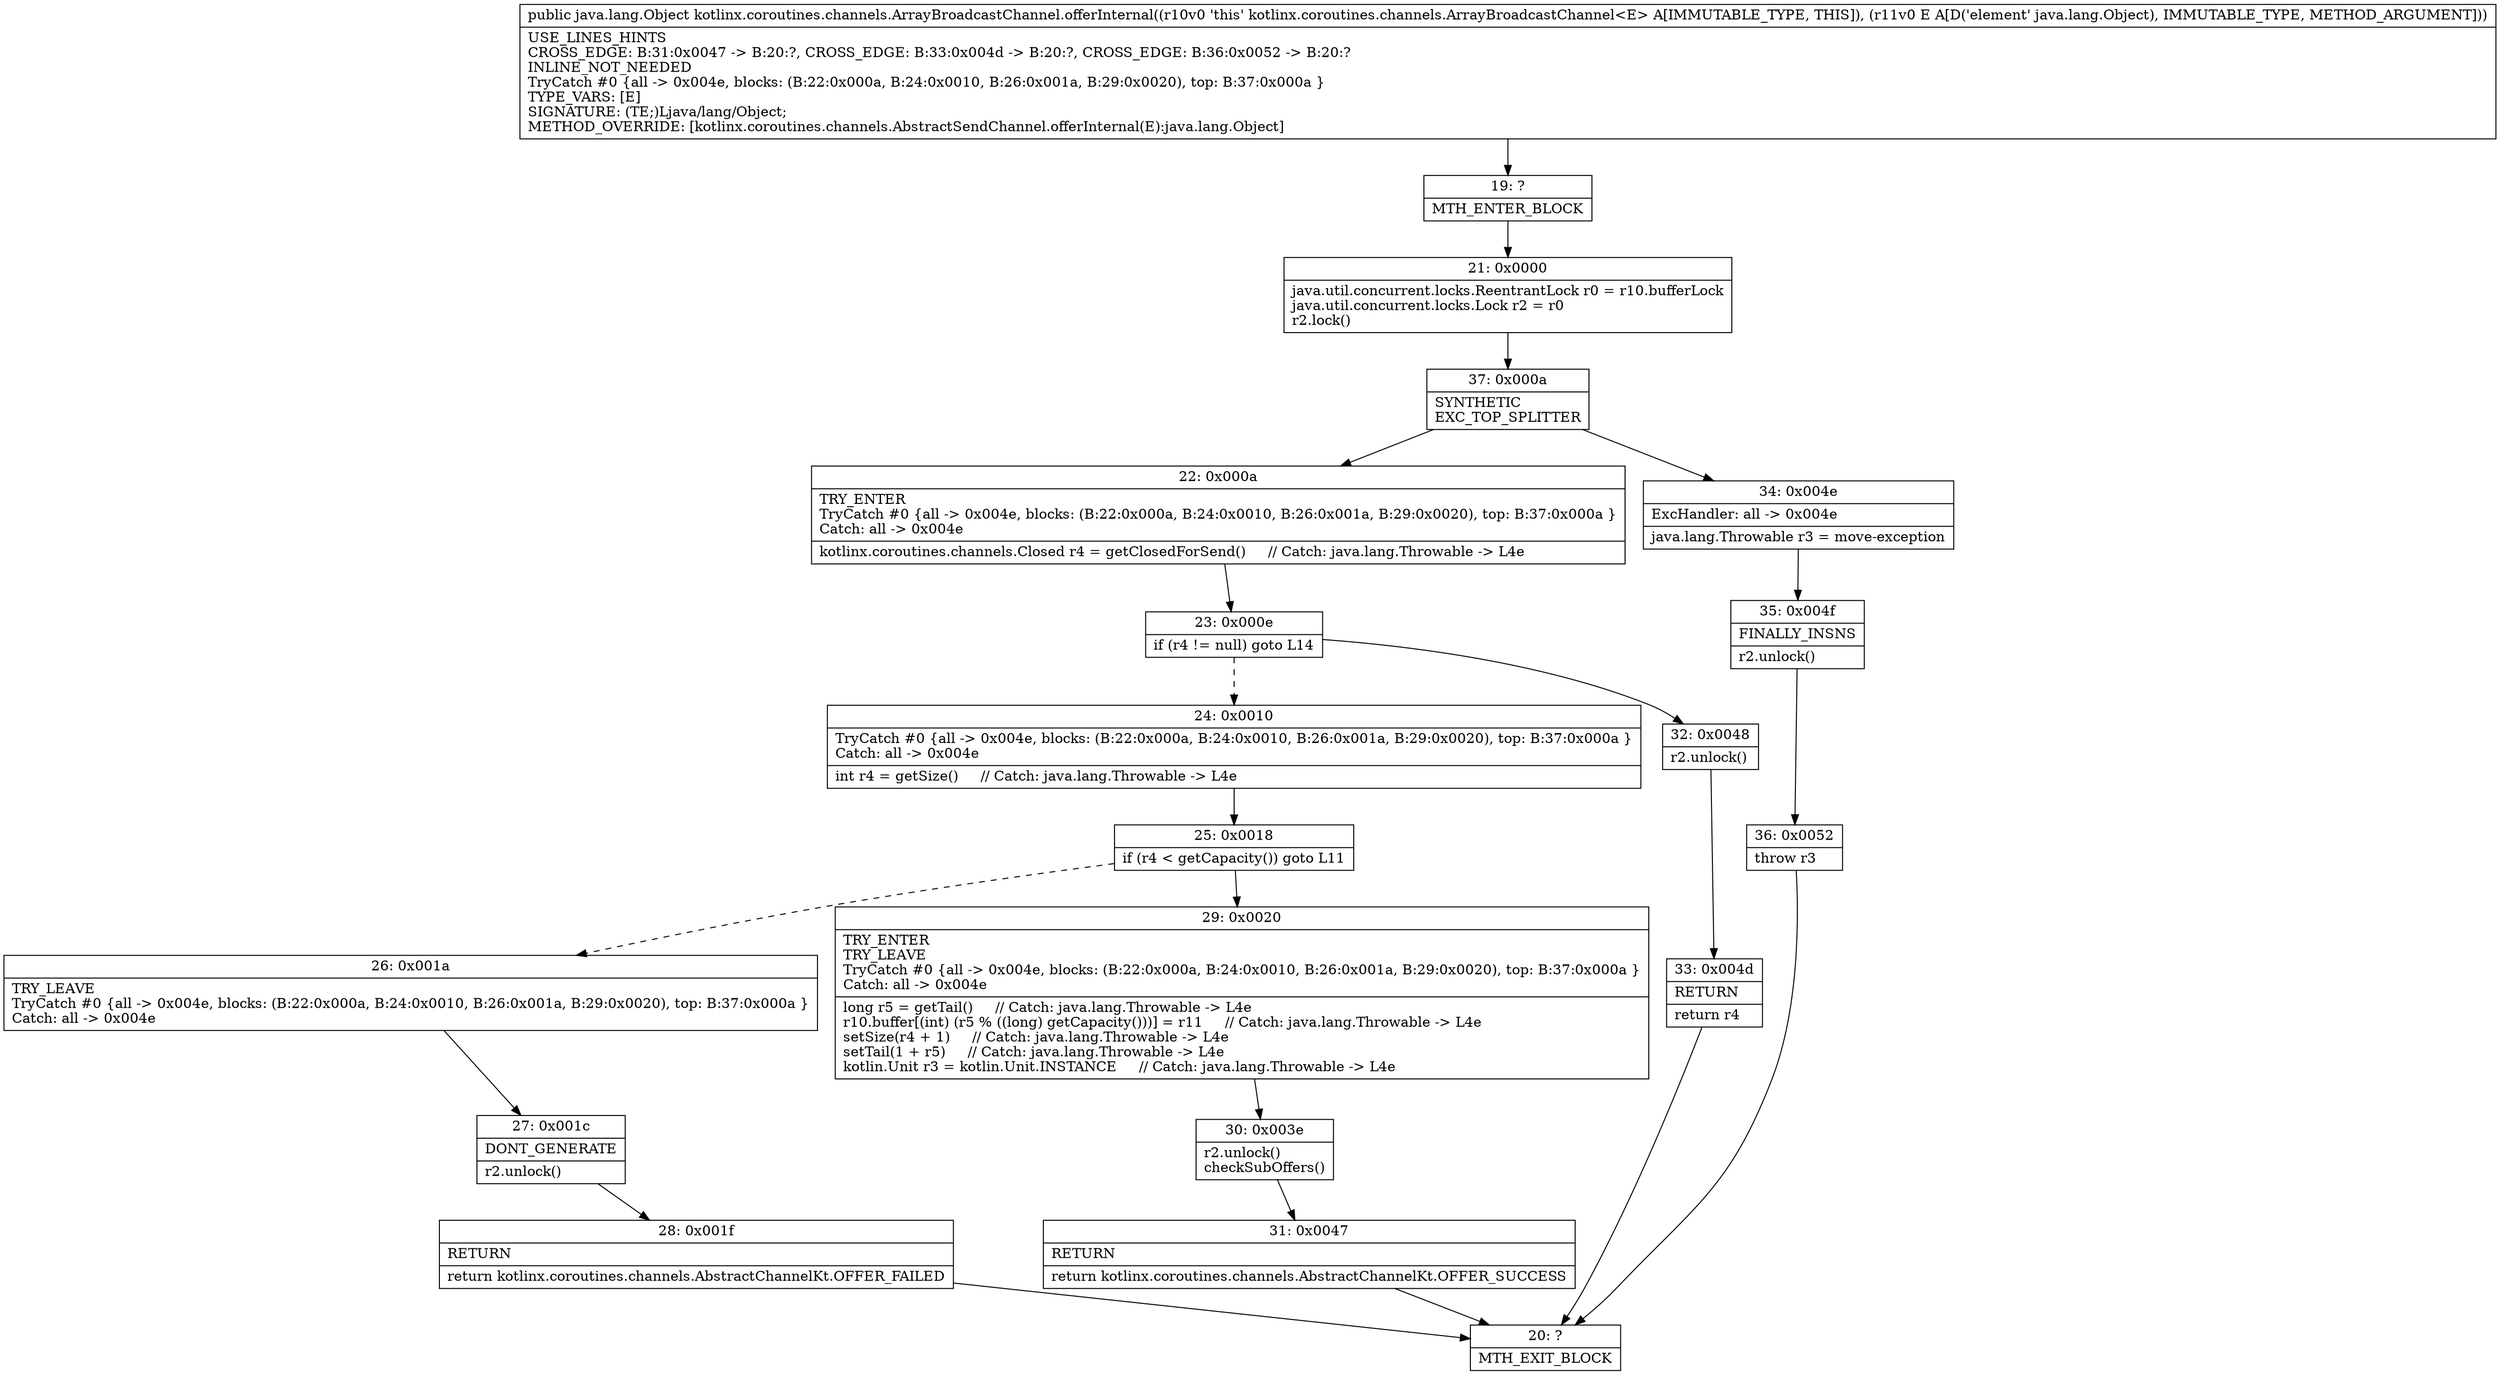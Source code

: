 digraph "CFG forkotlinx.coroutines.channels.ArrayBroadcastChannel.offerInternal(Ljava\/lang\/Object;)Ljava\/lang\/Object;" {
Node_19 [shape=record,label="{19\:\ ?|MTH_ENTER_BLOCK\l}"];
Node_21 [shape=record,label="{21\:\ 0x0000|java.util.concurrent.locks.ReentrantLock r0 = r10.bufferLock\ljava.util.concurrent.locks.Lock r2 = r0\lr2.lock()\l}"];
Node_37 [shape=record,label="{37\:\ 0x000a|SYNTHETIC\lEXC_TOP_SPLITTER\l}"];
Node_22 [shape=record,label="{22\:\ 0x000a|TRY_ENTER\lTryCatch #0 \{all \-\> 0x004e, blocks: (B:22:0x000a, B:24:0x0010, B:26:0x001a, B:29:0x0020), top: B:37:0x000a \}\lCatch: all \-\> 0x004e\l|kotlinx.coroutines.channels.Closed r4 = getClosedForSend()     \/\/ Catch: java.lang.Throwable \-\> L4e\l}"];
Node_23 [shape=record,label="{23\:\ 0x000e|if (r4 != null) goto L14\l}"];
Node_24 [shape=record,label="{24\:\ 0x0010|TryCatch #0 \{all \-\> 0x004e, blocks: (B:22:0x000a, B:24:0x0010, B:26:0x001a, B:29:0x0020), top: B:37:0x000a \}\lCatch: all \-\> 0x004e\l|int r4 = getSize()     \/\/ Catch: java.lang.Throwable \-\> L4e\l}"];
Node_25 [shape=record,label="{25\:\ 0x0018|if (r4 \< getCapacity()) goto L11\l}"];
Node_26 [shape=record,label="{26\:\ 0x001a|TRY_LEAVE\lTryCatch #0 \{all \-\> 0x004e, blocks: (B:22:0x000a, B:24:0x0010, B:26:0x001a, B:29:0x0020), top: B:37:0x000a \}\lCatch: all \-\> 0x004e\l}"];
Node_27 [shape=record,label="{27\:\ 0x001c|DONT_GENERATE\l|r2.unlock()\l}"];
Node_28 [shape=record,label="{28\:\ 0x001f|RETURN\l|return kotlinx.coroutines.channels.AbstractChannelKt.OFFER_FAILED\l}"];
Node_20 [shape=record,label="{20\:\ ?|MTH_EXIT_BLOCK\l}"];
Node_29 [shape=record,label="{29\:\ 0x0020|TRY_ENTER\lTRY_LEAVE\lTryCatch #0 \{all \-\> 0x004e, blocks: (B:22:0x000a, B:24:0x0010, B:26:0x001a, B:29:0x0020), top: B:37:0x000a \}\lCatch: all \-\> 0x004e\l|long r5 = getTail()     \/\/ Catch: java.lang.Throwable \-\> L4e\lr10.buffer[(int) (r5 % ((long) getCapacity()))] = r11     \/\/ Catch: java.lang.Throwable \-\> L4e\lsetSize(r4 + 1)     \/\/ Catch: java.lang.Throwable \-\> L4e\lsetTail(1 + r5)     \/\/ Catch: java.lang.Throwable \-\> L4e\lkotlin.Unit r3 = kotlin.Unit.INSTANCE     \/\/ Catch: java.lang.Throwable \-\> L4e\l}"];
Node_30 [shape=record,label="{30\:\ 0x003e|r2.unlock()\lcheckSubOffers()\l}"];
Node_31 [shape=record,label="{31\:\ 0x0047|RETURN\l|return kotlinx.coroutines.channels.AbstractChannelKt.OFFER_SUCCESS\l}"];
Node_32 [shape=record,label="{32\:\ 0x0048|r2.unlock()\l}"];
Node_33 [shape=record,label="{33\:\ 0x004d|RETURN\l|return r4\l}"];
Node_34 [shape=record,label="{34\:\ 0x004e|ExcHandler: all \-\> 0x004e\l|java.lang.Throwable r3 = move\-exception\l}"];
Node_35 [shape=record,label="{35\:\ 0x004f|FINALLY_INSNS\l|r2.unlock()\l}"];
Node_36 [shape=record,label="{36\:\ 0x0052|throw r3\l}"];
MethodNode[shape=record,label="{public java.lang.Object kotlinx.coroutines.channels.ArrayBroadcastChannel.offerInternal((r10v0 'this' kotlinx.coroutines.channels.ArrayBroadcastChannel\<E\> A[IMMUTABLE_TYPE, THIS]), (r11v0 E A[D('element' java.lang.Object), IMMUTABLE_TYPE, METHOD_ARGUMENT]))  | USE_LINES_HINTS\lCROSS_EDGE: B:31:0x0047 \-\> B:20:?, CROSS_EDGE: B:33:0x004d \-\> B:20:?, CROSS_EDGE: B:36:0x0052 \-\> B:20:?\lINLINE_NOT_NEEDED\lTryCatch #0 \{all \-\> 0x004e, blocks: (B:22:0x000a, B:24:0x0010, B:26:0x001a, B:29:0x0020), top: B:37:0x000a \}\lTYPE_VARS: [E]\lSIGNATURE: (TE;)Ljava\/lang\/Object;\lMETHOD_OVERRIDE: [kotlinx.coroutines.channels.AbstractSendChannel.offerInternal(E):java.lang.Object]\l}"];
MethodNode -> Node_19;Node_19 -> Node_21;
Node_21 -> Node_37;
Node_37 -> Node_22;
Node_37 -> Node_34;
Node_22 -> Node_23;
Node_23 -> Node_24[style=dashed];
Node_23 -> Node_32;
Node_24 -> Node_25;
Node_25 -> Node_26[style=dashed];
Node_25 -> Node_29;
Node_26 -> Node_27;
Node_27 -> Node_28;
Node_28 -> Node_20;
Node_29 -> Node_30;
Node_30 -> Node_31;
Node_31 -> Node_20;
Node_32 -> Node_33;
Node_33 -> Node_20;
Node_34 -> Node_35;
Node_35 -> Node_36;
Node_36 -> Node_20;
}

